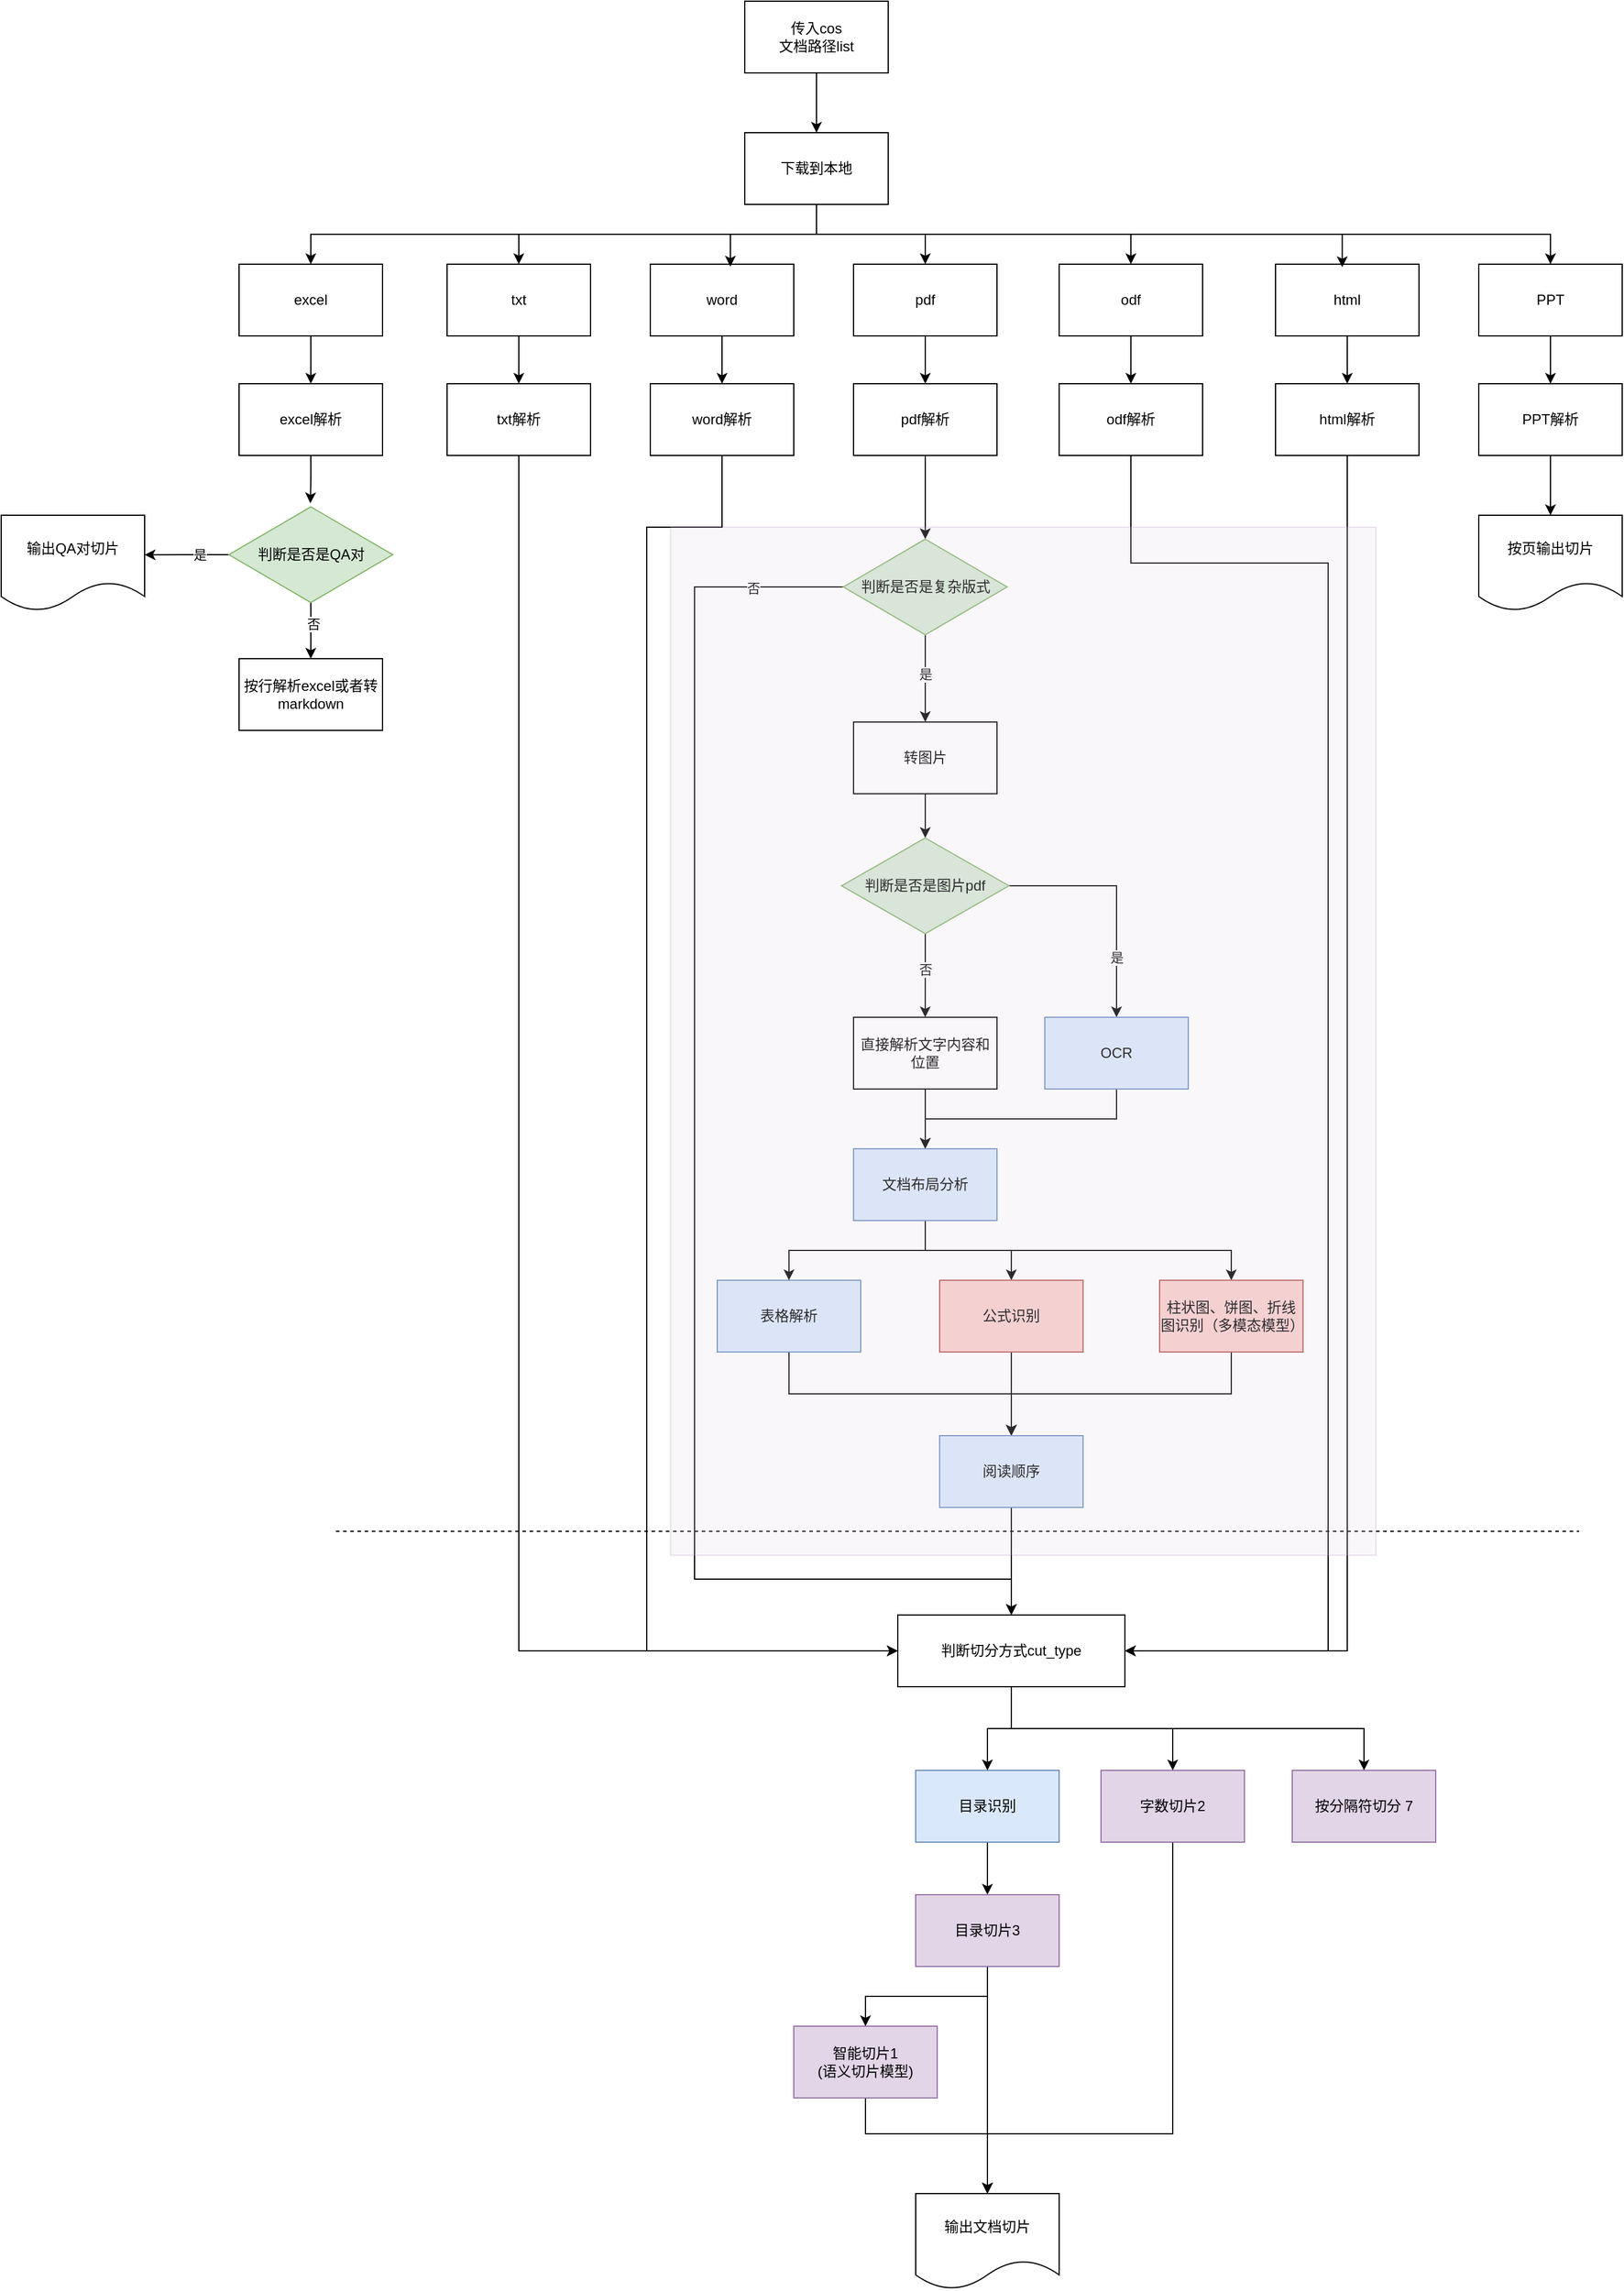 <mxfile version="24.6.4" type="github">
  <diagram name="Page-1" id="-htA71h1Tr96a3cRQhLy">
    <mxGraphModel dx="2000" dy="1163" grid="1" gridSize="10" guides="1" tooltips="1" connect="1" arrows="1" fold="1" page="1" pageScale="1" pageWidth="1600" pageHeight="2200" math="0" shadow="0">
      <root>
        <mxCell id="0" />
        <mxCell id="1" parent="0" />
        <mxCell id="Ge70wmvIFARKNY7NQ5G--3" style="edgeStyle=orthogonalEdgeStyle;rounded=0;orthogonalLoop=1;jettySize=auto;html=1;exitX=0.5;exitY=1;exitDx=0;exitDy=0;entryX=0.5;entryY=0;entryDx=0;entryDy=0;" parent="1" source="Ge70wmvIFARKNY7NQ5G--1" target="Ge70wmvIFARKNY7NQ5G--2" edge="1">
          <mxGeometry relative="1" as="geometry" />
        </mxCell>
        <mxCell id="Ge70wmvIFARKNY7NQ5G--1" value="传入cos&lt;div&gt;文档路径list&lt;/div&gt;" style="rounded=0;whiteSpace=wrap;html=1;" parent="1" vertex="1">
          <mxGeometry x="782" y="40" width="120" height="60" as="geometry" />
        </mxCell>
        <mxCell id="Ge70wmvIFARKNY7NQ5G--8" style="edgeStyle=orthogonalEdgeStyle;rounded=0;orthogonalLoop=1;jettySize=auto;html=1;exitX=0.5;exitY=1;exitDx=0;exitDy=0;entryX=0.5;entryY=0;entryDx=0;entryDy=0;" parent="1" source="Ge70wmvIFARKNY7NQ5G--2" target="Ge70wmvIFARKNY7NQ5G--6" edge="1">
          <mxGeometry relative="1" as="geometry" />
        </mxCell>
        <mxCell id="Ge70wmvIFARKNY7NQ5G--10" style="edgeStyle=orthogonalEdgeStyle;rounded=0;orthogonalLoop=1;jettySize=auto;html=1;exitX=0.5;exitY=1;exitDx=0;exitDy=0;entryX=0.5;entryY=0;entryDx=0;entryDy=0;" parent="1" source="Ge70wmvIFARKNY7NQ5G--2" target="Ge70wmvIFARKNY7NQ5G--4" edge="1">
          <mxGeometry relative="1" as="geometry" />
        </mxCell>
        <mxCell id="Ge70wmvIFARKNY7NQ5G--16" style="edgeStyle=orthogonalEdgeStyle;rounded=0;orthogonalLoop=1;jettySize=auto;html=1;exitX=0.5;exitY=1;exitDx=0;exitDy=0;entryX=0.5;entryY=0;entryDx=0;entryDy=0;" parent="1" source="Ge70wmvIFARKNY7NQ5G--2" target="Ge70wmvIFARKNY7NQ5G--15" edge="1">
          <mxGeometry relative="1" as="geometry" />
        </mxCell>
        <mxCell id="Ge70wmvIFARKNY7NQ5G--50" style="edgeStyle=orthogonalEdgeStyle;rounded=0;orthogonalLoop=1;jettySize=auto;html=1;exitX=0.5;exitY=1;exitDx=0;exitDy=0;" parent="1" source="Ge70wmvIFARKNY7NQ5G--2" target="Ge70wmvIFARKNY7NQ5G--49" edge="1">
          <mxGeometry relative="1" as="geometry" />
        </mxCell>
        <mxCell id="sv4jQ8neMDPuU1nfps9p-3" style="edgeStyle=orthogonalEdgeStyle;rounded=0;orthogonalLoop=1;jettySize=auto;html=1;exitX=0.5;exitY=1;exitDx=0;exitDy=0;entryX=0.5;entryY=0;entryDx=0;entryDy=0;" parent="1" source="Ge70wmvIFARKNY7NQ5G--2" target="sv4jQ8neMDPuU1nfps9p-2" edge="1">
          <mxGeometry relative="1" as="geometry" />
        </mxCell>
        <mxCell id="Ge70wmvIFARKNY7NQ5G--2" value="下载到本地" style="rounded=0;whiteSpace=wrap;html=1;" parent="1" vertex="1">
          <mxGeometry x="782" y="150" width="120" height="60" as="geometry" />
        </mxCell>
        <mxCell id="Ge70wmvIFARKNY7NQ5G--77" style="edgeStyle=orthogonalEdgeStyle;rounded=0;orthogonalLoop=1;jettySize=auto;html=1;exitX=0.5;exitY=1;exitDx=0;exitDy=0;entryX=0.5;entryY=0;entryDx=0;entryDy=0;" parent="1" source="Ge70wmvIFARKNY7NQ5G--4" target="Ge70wmvIFARKNY7NQ5G--76" edge="1">
          <mxGeometry relative="1" as="geometry" />
        </mxCell>
        <mxCell id="Ge70wmvIFARKNY7NQ5G--4" value="txt" style="rounded=0;whiteSpace=wrap;html=1;" parent="1" vertex="1">
          <mxGeometry x="533" y="260" width="120" height="60" as="geometry" />
        </mxCell>
        <mxCell id="Ge70wmvIFARKNY7NQ5G--75" style="edgeStyle=orthogonalEdgeStyle;rounded=0;orthogonalLoop=1;jettySize=auto;html=1;exitX=0.5;exitY=1;exitDx=0;exitDy=0;entryX=0.5;entryY=0;entryDx=0;entryDy=0;" parent="1" source="Ge70wmvIFARKNY7NQ5G--5" target="Ge70wmvIFARKNY7NQ5G--74" edge="1">
          <mxGeometry relative="1" as="geometry" />
        </mxCell>
        <mxCell id="Ge70wmvIFARKNY7NQ5G--5" value="word" style="rounded=0;whiteSpace=wrap;html=1;" parent="1" vertex="1">
          <mxGeometry x="703" y="260" width="120" height="60" as="geometry" />
        </mxCell>
        <mxCell id="ap57k_aDqnlWDVh_8-9U-10" style="edgeStyle=orthogonalEdgeStyle;rounded=0;orthogonalLoop=1;jettySize=auto;html=1;exitX=0.5;exitY=1;exitDx=0;exitDy=0;entryX=0.5;entryY=0;entryDx=0;entryDy=0;" parent="1" source="Ge70wmvIFARKNY7NQ5G--6" target="ap57k_aDqnlWDVh_8-9U-9" edge="1">
          <mxGeometry relative="1" as="geometry" />
        </mxCell>
        <mxCell id="Ge70wmvIFARKNY7NQ5G--6" value="pdf" style="rounded=0;whiteSpace=wrap;html=1;" parent="1" vertex="1">
          <mxGeometry x="873" y="260" width="120" height="60" as="geometry" />
        </mxCell>
        <mxCell id="Ge70wmvIFARKNY7NQ5G--72" style="edgeStyle=orthogonalEdgeStyle;rounded=0;orthogonalLoop=1;jettySize=auto;html=1;exitX=0.5;exitY=1;exitDx=0;exitDy=0;" parent="1" source="Ge70wmvIFARKNY7NQ5G--7" target="Ge70wmvIFARKNY7NQ5G--59" edge="1">
          <mxGeometry relative="1" as="geometry" />
        </mxCell>
        <mxCell id="Ge70wmvIFARKNY7NQ5G--7" value="html" style="rounded=0;whiteSpace=wrap;html=1;" parent="1" vertex="1">
          <mxGeometry x="1226" y="260" width="120" height="60" as="geometry" />
        </mxCell>
        <mxCell id="Ge70wmvIFARKNY7NQ5G--9" style="edgeStyle=orthogonalEdgeStyle;rounded=0;orthogonalLoop=1;jettySize=auto;html=1;exitX=0.5;exitY=1;exitDx=0;exitDy=0;entryX=0.558;entryY=0.033;entryDx=0;entryDy=0;entryPerimeter=0;" parent="1" source="Ge70wmvIFARKNY7NQ5G--2" target="Ge70wmvIFARKNY7NQ5G--5" edge="1">
          <mxGeometry relative="1" as="geometry" />
        </mxCell>
        <mxCell id="Ge70wmvIFARKNY7NQ5G--14" style="edgeStyle=orthogonalEdgeStyle;rounded=0;orthogonalLoop=1;jettySize=auto;html=1;exitX=0.5;exitY=1;exitDx=0;exitDy=0;entryX=0.465;entryY=0.041;entryDx=0;entryDy=0;entryPerimeter=0;" parent="1" source="Ge70wmvIFARKNY7NQ5G--2" target="Ge70wmvIFARKNY7NQ5G--7" edge="1">
          <mxGeometry relative="1" as="geometry" />
        </mxCell>
        <mxCell id="Ge70wmvIFARKNY7NQ5G--73" style="edgeStyle=orthogonalEdgeStyle;rounded=0;orthogonalLoop=1;jettySize=auto;html=1;exitX=0.5;exitY=1;exitDx=0;exitDy=0;entryX=0.5;entryY=0;entryDx=0;entryDy=0;" parent="1" source="Ge70wmvIFARKNY7NQ5G--15" target="Ge70wmvIFARKNY7NQ5G--60" edge="1">
          <mxGeometry relative="1" as="geometry" />
        </mxCell>
        <mxCell id="Ge70wmvIFARKNY7NQ5G--15" value="PPT" style="rounded=0;whiteSpace=wrap;html=1;" parent="1" vertex="1">
          <mxGeometry x="1396" y="260" width="120" height="60" as="geometry" />
        </mxCell>
        <mxCell id="Ge70wmvIFARKNY7NQ5G--81" style="edgeStyle=orthogonalEdgeStyle;rounded=0;orthogonalLoop=1;jettySize=auto;html=1;exitX=0.5;exitY=1;exitDx=0;exitDy=0;entryX=0.5;entryY=0;entryDx=0;entryDy=0;" parent="1" source="Ge70wmvIFARKNY7NQ5G--22" target="Ge70wmvIFARKNY7NQ5G--78" edge="1">
          <mxGeometry relative="1" as="geometry" />
        </mxCell>
        <mxCell id="Ge70wmvIFARKNY7NQ5G--22" value="表格解析" style="rounded=0;whiteSpace=wrap;html=1;fillColor=#dae8fc;strokeColor=#6c8ebf;" parent="1" vertex="1">
          <mxGeometry x="759" y="1110" width="120" height="60" as="geometry" />
        </mxCell>
        <mxCell id="Ge70wmvIFARKNY7NQ5G--36" style="edgeStyle=orthogonalEdgeStyle;rounded=0;orthogonalLoop=1;jettySize=auto;html=1;exitX=0.5;exitY=1;exitDx=0;exitDy=0;entryX=0.5;entryY=0;entryDx=0;entryDy=0;" parent="1" source="Ge70wmvIFARKNY7NQ5G--24" target="Ge70wmvIFARKNY7NQ5G--35" edge="1">
          <mxGeometry relative="1" as="geometry" />
        </mxCell>
        <mxCell id="Ge70wmvIFARKNY7NQ5G--24" value="转图片" style="rounded=0;whiteSpace=wrap;html=1;" parent="1" vertex="1">
          <mxGeometry x="873" y="643" width="120" height="60" as="geometry" />
        </mxCell>
        <mxCell id="Ge70wmvIFARKNY7NQ5G--40" style="edgeStyle=orthogonalEdgeStyle;rounded=0;orthogonalLoop=1;jettySize=auto;html=1;exitX=1;exitY=0.5;exitDx=0;exitDy=0;" parent="1" source="Ge70wmvIFARKNY7NQ5G--35" target="Ge70wmvIFARKNY7NQ5G--39" edge="1">
          <mxGeometry relative="1" as="geometry" />
        </mxCell>
        <mxCell id="Ge70wmvIFARKNY7NQ5G--41" value="是" style="edgeLabel;html=1;align=center;verticalAlign=middle;resizable=0;points=[];" parent="Ge70wmvIFARKNY7NQ5G--40" vertex="1" connectable="0">
          <mxGeometry x="-0.051" relative="1" as="geometry">
            <mxPoint y="55" as="offset" />
          </mxGeometry>
        </mxCell>
        <mxCell id="Ge70wmvIFARKNY7NQ5G--42" style="edgeStyle=orthogonalEdgeStyle;rounded=0;orthogonalLoop=1;jettySize=auto;html=1;exitX=0.5;exitY=1;exitDx=0;exitDy=0;" parent="1" source="Ge70wmvIFARKNY7NQ5G--35" edge="1">
          <mxGeometry relative="1" as="geometry">
            <mxPoint x="932.966" y="890" as="targetPoint" />
          </mxGeometry>
        </mxCell>
        <mxCell id="Ge70wmvIFARKNY7NQ5G--44" value="否" style="edgeLabel;html=1;align=center;verticalAlign=middle;resizable=0;points=[];" parent="Ge70wmvIFARKNY7NQ5G--42" vertex="1" connectable="0">
          <mxGeometry x="-0.225" y="2" relative="1" as="geometry">
            <mxPoint x="-2" y="2" as="offset" />
          </mxGeometry>
        </mxCell>
        <mxCell id="Ge70wmvIFARKNY7NQ5G--35" value="判断是否是图片pdf" style="rhombus;whiteSpace=wrap;html=1;fillColor=#d5e8d4;strokeColor=#82b366;" parent="1" vertex="1">
          <mxGeometry x="863" y="740" width="140" height="80" as="geometry" />
        </mxCell>
        <mxCell id="Ge70wmvIFARKNY7NQ5G--47" style="edgeStyle=orthogonalEdgeStyle;rounded=0;orthogonalLoop=1;jettySize=auto;html=1;exitX=0.5;exitY=1;exitDx=0;exitDy=0;entryX=0.5;entryY=0;entryDx=0;entryDy=0;" parent="1" source="Ge70wmvIFARKNY7NQ5G--39" target="Ge70wmvIFARKNY7NQ5G--45" edge="1">
          <mxGeometry relative="1" as="geometry" />
        </mxCell>
        <mxCell id="Ge70wmvIFARKNY7NQ5G--39" value="OCR" style="rounded=0;whiteSpace=wrap;html=1;fillColor=#dae8fc;strokeColor=#6c8ebf;" parent="1" vertex="1">
          <mxGeometry x="1033" y="890" width="120" height="60" as="geometry" />
        </mxCell>
        <mxCell id="Ge70wmvIFARKNY7NQ5G--46" style="edgeStyle=orthogonalEdgeStyle;rounded=0;orthogonalLoop=1;jettySize=auto;html=1;exitX=0.5;exitY=1;exitDx=0;exitDy=0;" parent="1" source="Ge70wmvIFARKNY7NQ5G--43" target="Ge70wmvIFARKNY7NQ5G--45" edge="1">
          <mxGeometry relative="1" as="geometry" />
        </mxCell>
        <mxCell id="Ge70wmvIFARKNY7NQ5G--43" value="直接解析文字内容和位置" style="rounded=0;whiteSpace=wrap;html=1;" parent="1" vertex="1">
          <mxGeometry x="873" y="890" width="120" height="60" as="geometry" />
        </mxCell>
        <mxCell id="Ge70wmvIFARKNY7NQ5G--48" style="edgeStyle=orthogonalEdgeStyle;rounded=0;orthogonalLoop=1;jettySize=auto;html=1;exitX=0.5;exitY=1;exitDx=0;exitDy=0;entryX=0.5;entryY=0;entryDx=0;entryDy=0;" parent="1" source="Ge70wmvIFARKNY7NQ5G--45" target="Ge70wmvIFARKNY7NQ5G--22" edge="1">
          <mxGeometry relative="1" as="geometry" />
        </mxCell>
        <mxCell id="Ge70wmvIFARKNY7NQ5G--52" style="edgeStyle=orthogonalEdgeStyle;rounded=0;orthogonalLoop=1;jettySize=auto;html=1;exitX=0.5;exitY=1;exitDx=0;exitDy=0;entryX=0.5;entryY=0;entryDx=0;entryDy=0;" parent="1" source="Ge70wmvIFARKNY7NQ5G--45" target="Ge70wmvIFARKNY7NQ5G--51" edge="1">
          <mxGeometry relative="1" as="geometry" />
        </mxCell>
        <mxCell id="Ge70wmvIFARKNY7NQ5G--54" style="edgeStyle=orthogonalEdgeStyle;rounded=0;orthogonalLoop=1;jettySize=auto;html=1;exitX=0.5;exitY=1;exitDx=0;exitDy=0;entryX=0.5;entryY=0;entryDx=0;entryDy=0;" parent="1" source="Ge70wmvIFARKNY7NQ5G--45" target="Ge70wmvIFARKNY7NQ5G--53" edge="1">
          <mxGeometry relative="1" as="geometry" />
        </mxCell>
        <mxCell id="Ge70wmvIFARKNY7NQ5G--45" value="文档布局分析" style="rounded=0;whiteSpace=wrap;html=1;fillColor=#dae8fc;strokeColor=#6c8ebf;" parent="1" vertex="1">
          <mxGeometry x="873" y="1000" width="120" height="60" as="geometry" />
        </mxCell>
        <mxCell id="Ge70wmvIFARKNY7NQ5G--65" style="edgeStyle=orthogonalEdgeStyle;rounded=0;orthogonalLoop=1;jettySize=auto;html=1;exitX=0.5;exitY=1;exitDx=0;exitDy=0;entryX=0.5;entryY=0;entryDx=0;entryDy=0;" parent="1" source="Ge70wmvIFARKNY7NQ5G--49" target="Ge70wmvIFARKNY7NQ5G--63" edge="1">
          <mxGeometry relative="1" as="geometry" />
        </mxCell>
        <mxCell id="Ge70wmvIFARKNY7NQ5G--49" value="excel" style="rounded=0;whiteSpace=wrap;html=1;" parent="1" vertex="1">
          <mxGeometry x="359" y="260" width="120" height="60" as="geometry" />
        </mxCell>
        <mxCell id="Ge70wmvIFARKNY7NQ5G--80" style="edgeStyle=orthogonalEdgeStyle;rounded=0;orthogonalLoop=1;jettySize=auto;html=1;exitX=0.5;exitY=1;exitDx=0;exitDy=0;entryX=0.5;entryY=0;entryDx=0;entryDy=0;" parent="1" source="Ge70wmvIFARKNY7NQ5G--51" target="Ge70wmvIFARKNY7NQ5G--78" edge="1">
          <mxGeometry relative="1" as="geometry" />
        </mxCell>
        <mxCell id="Ge70wmvIFARKNY7NQ5G--51" value="公式识别" style="rounded=0;whiteSpace=wrap;html=1;fillColor=#f8cecc;strokeColor=#b85450;" parent="1" vertex="1">
          <mxGeometry x="945" y="1110" width="120" height="60" as="geometry" />
        </mxCell>
        <mxCell id="Ge70wmvIFARKNY7NQ5G--82" style="edgeStyle=orthogonalEdgeStyle;rounded=0;orthogonalLoop=1;jettySize=auto;html=1;exitX=0.5;exitY=1;exitDx=0;exitDy=0;entryX=0.5;entryY=0;entryDx=0;entryDy=0;" parent="1" source="Ge70wmvIFARKNY7NQ5G--53" target="Ge70wmvIFARKNY7NQ5G--78" edge="1">
          <mxGeometry relative="1" as="geometry" />
        </mxCell>
        <mxCell id="Ge70wmvIFARKNY7NQ5G--53" value="柱状图、饼图、折线图识别（多模态模型）" style="rounded=0;whiteSpace=wrap;html=1;fillColor=#f8cecc;strokeColor=#b85450;" parent="1" vertex="1">
          <mxGeometry x="1129" y="1110" width="120" height="60" as="geometry" />
        </mxCell>
        <mxCell id="Ge70wmvIFARKNY7NQ5G--62" style="edgeStyle=orthogonalEdgeStyle;rounded=0;orthogonalLoop=1;jettySize=auto;html=1;exitX=0;exitY=0.5;exitDx=0;exitDy=0;" parent="1" source="Ge70wmvIFARKNY7NQ5G--57" edge="1">
          <mxGeometry relative="1" as="geometry">
            <mxPoint x="280" y="503.105" as="targetPoint" />
          </mxGeometry>
        </mxCell>
        <mxCell id="Ge70wmvIFARKNY7NQ5G--66" value="是" style="edgeLabel;html=1;align=center;verticalAlign=middle;resizable=0;points=[];" parent="Ge70wmvIFARKNY7NQ5G--62" vertex="1" connectable="0">
          <mxGeometry x="-0.31" relative="1" as="geometry">
            <mxPoint as="offset" />
          </mxGeometry>
        </mxCell>
        <mxCell id="ap57k_aDqnlWDVh_8-9U-3" style="edgeStyle=orthogonalEdgeStyle;rounded=0;orthogonalLoop=1;jettySize=auto;html=1;exitX=0.5;exitY=1;exitDx=0;exitDy=0;entryX=0.5;entryY=0;entryDx=0;entryDy=0;" parent="1" source="Ge70wmvIFARKNY7NQ5G--57" target="ap57k_aDqnlWDVh_8-9U-2" edge="1">
          <mxGeometry relative="1" as="geometry" />
        </mxCell>
        <mxCell id="ap57k_aDqnlWDVh_8-9U-4" value="否" style="edgeLabel;html=1;align=center;verticalAlign=middle;resizable=0;points=[];" parent="ap57k_aDqnlWDVh_8-9U-3" vertex="1" connectable="0">
          <mxGeometry x="-0.251" y="2" relative="1" as="geometry">
            <mxPoint as="offset" />
          </mxGeometry>
        </mxCell>
        <mxCell id="Ge70wmvIFARKNY7NQ5G--57" value="判断是否是QA对" style="rhombus;whiteSpace=wrap;html=1;fillColor=#d5e8d4;strokeColor=#82b366;" parent="1" vertex="1">
          <mxGeometry x="350.5" y="463" width="137" height="80" as="geometry" />
        </mxCell>
        <mxCell id="vYcKDnQuyrOqiumXNDQ5-4" style="edgeStyle=orthogonalEdgeStyle;rounded=0;orthogonalLoop=1;jettySize=auto;html=1;exitX=0.5;exitY=1;exitDx=0;exitDy=0;entryX=1;entryY=0.5;entryDx=0;entryDy=0;" parent="1" source="Ge70wmvIFARKNY7NQ5G--59" target="vYcKDnQuyrOqiumXNDQ5-1" edge="1">
          <mxGeometry relative="1" as="geometry">
            <Array as="points">
              <mxPoint x="1286" y="1420" />
            </Array>
          </mxGeometry>
        </mxCell>
        <mxCell id="Ge70wmvIFARKNY7NQ5G--59" value="html解析" style="rounded=0;whiteSpace=wrap;html=1;" parent="1" vertex="1">
          <mxGeometry x="1226" y="360" width="120" height="60" as="geometry" />
        </mxCell>
        <mxCell id="vYcKDnQuyrOqiumXNDQ5-18" style="edgeStyle=orthogonalEdgeStyle;rounded=0;orthogonalLoop=1;jettySize=auto;html=1;exitX=0.5;exitY=1;exitDx=0;exitDy=0;entryX=0.5;entryY=0;entryDx=0;entryDy=0;" parent="1" source="Ge70wmvIFARKNY7NQ5G--60" target="vYcKDnQuyrOqiumXNDQ5-17" edge="1">
          <mxGeometry relative="1" as="geometry" />
        </mxCell>
        <mxCell id="Ge70wmvIFARKNY7NQ5G--60" value="PPT解析" style="rounded=0;whiteSpace=wrap;html=1;" parent="1" vertex="1">
          <mxGeometry x="1396" y="360" width="120" height="60" as="geometry" />
        </mxCell>
        <mxCell id="Ge70wmvIFARKNY7NQ5G--64" style="edgeStyle=orthogonalEdgeStyle;rounded=0;orthogonalLoop=1;jettySize=auto;html=1;exitX=0.5;exitY=1;exitDx=0;exitDy=0;" parent="1" source="Ge70wmvIFARKNY7NQ5G--63" edge="1">
          <mxGeometry relative="1" as="geometry">
            <mxPoint x="418.632" y="460" as="targetPoint" />
          </mxGeometry>
        </mxCell>
        <mxCell id="Ge70wmvIFARKNY7NQ5G--63" value="excel解析" style="rounded=0;whiteSpace=wrap;html=1;" parent="1" vertex="1">
          <mxGeometry x="359" y="360" width="120" height="60" as="geometry" />
        </mxCell>
        <mxCell id="Ge70wmvIFARKNY7NQ5G--67" value="输出QA对切片" style="shape=document;whiteSpace=wrap;html=1;boundedLbl=1;" parent="1" vertex="1">
          <mxGeometry x="160" y="470" width="120" height="80" as="geometry" />
        </mxCell>
        <mxCell id="vYcKDnQuyrOqiumXNDQ5-19" style="edgeStyle=orthogonalEdgeStyle;rounded=0;orthogonalLoop=1;jettySize=auto;html=1;exitX=0.5;exitY=1;exitDx=0;exitDy=0;entryX=0;entryY=0.5;entryDx=0;entryDy=0;" parent="1" source="Ge70wmvIFARKNY7NQ5G--74" target="vYcKDnQuyrOqiumXNDQ5-1" edge="1">
          <mxGeometry relative="1" as="geometry">
            <Array as="points">
              <mxPoint x="763" y="480" />
              <mxPoint x="700" y="480" />
              <mxPoint x="700" y="1420" />
            </Array>
          </mxGeometry>
        </mxCell>
        <mxCell id="Ge70wmvIFARKNY7NQ5G--74" value="word解析" style="rounded=0;whiteSpace=wrap;html=1;" parent="1" vertex="1">
          <mxGeometry x="703" y="360" width="120" height="60" as="geometry" />
        </mxCell>
        <mxCell id="vYcKDnQuyrOqiumXNDQ5-3" style="edgeStyle=orthogonalEdgeStyle;rounded=0;orthogonalLoop=1;jettySize=auto;html=1;exitX=0.5;exitY=1;exitDx=0;exitDy=0;entryX=0;entryY=0.5;entryDx=0;entryDy=0;" parent="1" source="Ge70wmvIFARKNY7NQ5G--76" target="vYcKDnQuyrOqiumXNDQ5-1" edge="1">
          <mxGeometry relative="1" as="geometry" />
        </mxCell>
        <mxCell id="Ge70wmvIFARKNY7NQ5G--76" value="txt解析" style="rounded=0;whiteSpace=wrap;html=1;" parent="1" vertex="1">
          <mxGeometry x="533" y="360" width="120" height="60" as="geometry" />
        </mxCell>
        <mxCell id="vYcKDnQuyrOqiumXNDQ5-15" style="edgeStyle=orthogonalEdgeStyle;rounded=0;orthogonalLoop=1;jettySize=auto;html=1;exitX=0.5;exitY=1;exitDx=0;exitDy=0;entryX=0.5;entryY=0;entryDx=0;entryDy=0;" parent="1" source="Ge70wmvIFARKNY7NQ5G--78" target="vYcKDnQuyrOqiumXNDQ5-1" edge="1">
          <mxGeometry relative="1" as="geometry" />
        </mxCell>
        <mxCell id="Ge70wmvIFARKNY7NQ5G--78" value="阅读顺序" style="rounded=0;whiteSpace=wrap;html=1;fillColor=#dae8fc;strokeColor=#6c8ebf;" parent="1" vertex="1">
          <mxGeometry x="945" y="1240" width="120" height="60" as="geometry" />
        </mxCell>
        <mxCell id="Ed-SQ-rJw5sSF_kBK3eb-5" style="edgeStyle=orthogonalEdgeStyle;rounded=0;orthogonalLoop=1;jettySize=auto;html=1;exitX=0.5;exitY=1;exitDx=0;exitDy=0;entryX=0.5;entryY=0;entryDx=0;entryDy=0;" parent="1" source="bkaWk2kcNXf5rJIzgJEL-1" target="Ed-SQ-rJw5sSF_kBK3eb-3" edge="1">
          <mxGeometry relative="1" as="geometry" />
        </mxCell>
        <mxCell id="bkaWk2kcNXf5rJIzgJEL-1" value="目录识别" style="rounded=0;whiteSpace=wrap;html=1;fillColor=#dae8fc;strokeColor=#6c8ebf;" parent="1" vertex="1">
          <mxGeometry x="925" y="1520" width="120" height="60" as="geometry" />
        </mxCell>
        <mxCell id="vYcKDnQuyrOqiumXNDQ5-13" style="edgeStyle=orthogonalEdgeStyle;rounded=0;orthogonalLoop=1;jettySize=auto;html=1;exitX=0.5;exitY=1;exitDx=0;exitDy=0;entryX=0.5;entryY=0;entryDx=0;entryDy=0;" parent="1" source="Ed-SQ-rJw5sSF_kBK3eb-1" target="oZNvyWcUuNIZvkObHdWT-1" edge="1">
          <mxGeometry relative="1" as="geometry">
            <Array as="points">
              <mxPoint x="883" y="1824" />
              <mxPoint x="985" y="1824" />
            </Array>
          </mxGeometry>
        </mxCell>
        <mxCell id="Ed-SQ-rJw5sSF_kBK3eb-1" value="智能切片1&lt;div&gt;(语义切片模型)&lt;/div&gt;" style="rounded=0;whiteSpace=wrap;html=1;fillColor=#e1d5e7;strokeColor=#9673a6;" parent="1" vertex="1">
          <mxGeometry x="823" y="1734" width="120" height="60" as="geometry" />
        </mxCell>
        <mxCell id="vYcKDnQuyrOqiumXNDQ5-10" style="edgeStyle=orthogonalEdgeStyle;rounded=0;orthogonalLoop=1;jettySize=auto;html=1;exitX=0.5;exitY=1;exitDx=0;exitDy=0;entryX=0.5;entryY=0;entryDx=0;entryDy=0;" parent="1" source="Ed-SQ-rJw5sSF_kBK3eb-3" target="Ed-SQ-rJw5sSF_kBK3eb-1" edge="1">
          <mxGeometry relative="1" as="geometry" />
        </mxCell>
        <mxCell id="vYcKDnQuyrOqiumXNDQ5-12" style="edgeStyle=orthogonalEdgeStyle;rounded=0;orthogonalLoop=1;jettySize=auto;html=1;exitX=0.5;exitY=1;exitDx=0;exitDy=0;entryX=0.5;entryY=0;entryDx=0;entryDy=0;" parent="1" source="Ed-SQ-rJw5sSF_kBK3eb-3" target="oZNvyWcUuNIZvkObHdWT-1" edge="1">
          <mxGeometry relative="1" as="geometry" />
        </mxCell>
        <mxCell id="Ed-SQ-rJw5sSF_kBK3eb-3" value="目录切片3" style="rounded=0;whiteSpace=wrap;html=1;fillColor=#e1d5e7;strokeColor=#9673a6;" parent="1" vertex="1">
          <mxGeometry x="925" y="1624" width="120" height="60" as="geometry" />
        </mxCell>
        <mxCell id="oZNvyWcUuNIZvkObHdWT-7" style="edgeStyle=orthogonalEdgeStyle;rounded=0;orthogonalLoop=1;jettySize=auto;html=1;exitX=0.5;exitY=1;exitDx=0;exitDy=0;entryX=0.5;entryY=0;entryDx=0;entryDy=0;" parent="1" source="Ed-SQ-rJw5sSF_kBK3eb-4" target="oZNvyWcUuNIZvkObHdWT-1" edge="1">
          <mxGeometry relative="1" as="geometry">
            <Array as="points">
              <mxPoint x="1140" y="1824" />
              <mxPoint x="985" y="1824" />
            </Array>
          </mxGeometry>
        </mxCell>
        <mxCell id="Ed-SQ-rJw5sSF_kBK3eb-4" value="字数切片2" style="rounded=0;whiteSpace=wrap;html=1;fillColor=#e1d5e7;strokeColor=#9673a6;" parent="1" vertex="1">
          <mxGeometry x="1080" y="1520" width="120" height="60" as="geometry" />
        </mxCell>
        <mxCell id="oZNvyWcUuNIZvkObHdWT-1" value="输出文档切片" style="shape=document;whiteSpace=wrap;html=1;boundedLbl=1;" parent="1" vertex="1">
          <mxGeometry x="925" y="1874" width="120" height="80" as="geometry" />
        </mxCell>
        <mxCell id="ap57k_aDqnlWDVh_8-9U-2" value="按行解析excel或者转markdown" style="rounded=0;whiteSpace=wrap;html=1;" parent="1" vertex="1">
          <mxGeometry x="359" y="590" width="120" height="60" as="geometry" />
        </mxCell>
        <mxCell id="ap57k_aDqnlWDVh_8-9U-6" value="" style="endArrow=none;dashed=1;html=1;rounded=0;" parent="1" edge="1">
          <mxGeometry width="50" height="50" relative="1" as="geometry">
            <mxPoint x="440" y="1320" as="sourcePoint" />
            <mxPoint x="1480" y="1320" as="targetPoint" />
          </mxGeometry>
        </mxCell>
        <mxCell id="ap57k_aDqnlWDVh_8-9U-19" style="edgeStyle=orthogonalEdgeStyle;rounded=0;orthogonalLoop=1;jettySize=auto;html=1;exitX=0.5;exitY=1;exitDx=0;exitDy=0;entryX=0.5;entryY=0;entryDx=0;entryDy=0;" parent="1" source="ap57k_aDqnlWDVh_8-9U-9" target="ap57k_aDqnlWDVh_8-9U-11" edge="1">
          <mxGeometry relative="1" as="geometry" />
        </mxCell>
        <mxCell id="ap57k_aDqnlWDVh_8-9U-9" value="pdf解析" style="rounded=0;whiteSpace=wrap;html=1;" parent="1" vertex="1">
          <mxGeometry x="873" y="360" width="120" height="60" as="geometry" />
        </mxCell>
        <mxCell id="ap57k_aDqnlWDVh_8-9U-12" style="edgeStyle=orthogonalEdgeStyle;rounded=0;orthogonalLoop=1;jettySize=auto;html=1;exitX=0;exitY=0.5;exitDx=0;exitDy=0;entryX=0.5;entryY=0;entryDx=0;entryDy=0;" parent="1" source="ap57k_aDqnlWDVh_8-9U-11" target="vYcKDnQuyrOqiumXNDQ5-1" edge="1">
          <mxGeometry relative="1" as="geometry">
            <mxPoint x="863" y="520" as="sourcePoint" />
            <mxPoint x="933" y="1360" as="targetPoint" />
            <Array as="points">
              <mxPoint x="740" y="530" />
              <mxPoint x="740" y="1360" />
              <mxPoint x="1005" y="1360" />
            </Array>
          </mxGeometry>
        </mxCell>
        <mxCell id="ap57k_aDqnlWDVh_8-9U-17" value="否" style="edgeLabel;html=1;align=center;verticalAlign=middle;resizable=0;points=[];" parent="ap57k_aDqnlWDVh_8-9U-12" vertex="1" connectable="0">
          <mxGeometry x="-0.878" y="1" relative="1" as="geometry">
            <mxPoint as="offset" />
          </mxGeometry>
        </mxCell>
        <mxCell id="ap57k_aDqnlWDVh_8-9U-18" style="edgeStyle=orthogonalEdgeStyle;rounded=0;orthogonalLoop=1;jettySize=auto;html=1;exitX=0.5;exitY=1;exitDx=0;exitDy=0;entryX=0.5;entryY=0;entryDx=0;entryDy=0;" parent="1" source="ap57k_aDqnlWDVh_8-9U-11" target="Ge70wmvIFARKNY7NQ5G--24" edge="1">
          <mxGeometry relative="1" as="geometry" />
        </mxCell>
        <mxCell id="ap57k_aDqnlWDVh_8-9U-21" value="是" style="edgeLabel;html=1;align=center;verticalAlign=middle;resizable=0;points=[];" parent="ap57k_aDqnlWDVh_8-9U-18" vertex="1" connectable="0">
          <mxGeometry x="-0.11" relative="1" as="geometry">
            <mxPoint as="offset" />
          </mxGeometry>
        </mxCell>
        <mxCell id="ap57k_aDqnlWDVh_8-9U-11" value="判断是否是复杂版式" style="rhombus;whiteSpace=wrap;html=1;fillColor=#d5e8d4;strokeColor=#82b366;" parent="1" vertex="1">
          <mxGeometry x="864.5" y="490" width="137" height="80" as="geometry" />
        </mxCell>
        <mxCell id="vYcKDnQuyrOqiumXNDQ5-8" style="edgeStyle=orthogonalEdgeStyle;rounded=0;orthogonalLoop=1;jettySize=auto;html=1;exitX=0.5;exitY=1;exitDx=0;exitDy=0;entryX=0.5;entryY=0;entryDx=0;entryDy=0;" parent="1" source="vYcKDnQuyrOqiumXNDQ5-1" target="bkaWk2kcNXf5rJIzgJEL-1" edge="1">
          <mxGeometry relative="1" as="geometry" />
        </mxCell>
        <mxCell id="vYcKDnQuyrOqiumXNDQ5-9" style="edgeStyle=orthogonalEdgeStyle;rounded=0;orthogonalLoop=1;jettySize=auto;html=1;exitX=0.5;exitY=1;exitDx=0;exitDy=0;entryX=0.5;entryY=0;entryDx=0;entryDy=0;" parent="1" source="vYcKDnQuyrOqiumXNDQ5-1" target="Ed-SQ-rJw5sSF_kBK3eb-4" edge="1">
          <mxGeometry relative="1" as="geometry" />
        </mxCell>
        <mxCell id="3qthffvQLDSlE2BmSQZ0-2" style="edgeStyle=orthogonalEdgeStyle;rounded=0;orthogonalLoop=1;jettySize=auto;html=1;exitX=0.5;exitY=1;exitDx=0;exitDy=0;" parent="1" source="vYcKDnQuyrOqiumXNDQ5-1" target="3qthffvQLDSlE2BmSQZ0-1" edge="1">
          <mxGeometry relative="1" as="geometry" />
        </mxCell>
        <mxCell id="vYcKDnQuyrOqiumXNDQ5-1" value="判断切分方式cut_type" style="rounded=0;whiteSpace=wrap;html=1;" parent="1" vertex="1">
          <mxGeometry x="910" y="1390" width="190" height="60" as="geometry" />
        </mxCell>
        <mxCell id="vYcKDnQuyrOqiumXNDQ5-17" value="按页输出切片" style="shape=document;whiteSpace=wrap;html=1;boundedLbl=1;" parent="1" vertex="1">
          <mxGeometry x="1396" y="470" width="120" height="80" as="geometry" />
        </mxCell>
        <mxCell id="sv4jQ8neMDPuU1nfps9p-6" style="edgeStyle=orthogonalEdgeStyle;rounded=0;orthogonalLoop=1;jettySize=auto;html=1;exitX=0.5;exitY=1;exitDx=0;exitDy=0;entryX=0.5;entryY=0;entryDx=0;entryDy=0;" parent="1" source="sv4jQ8neMDPuU1nfps9p-2" target="sv4jQ8neMDPuU1nfps9p-5" edge="1">
          <mxGeometry relative="1" as="geometry" />
        </mxCell>
        <mxCell id="sv4jQ8neMDPuU1nfps9p-2" value="odf" style="rounded=0;whiteSpace=wrap;html=1;" parent="1" vertex="1">
          <mxGeometry x="1045" y="260" width="120" height="60" as="geometry" />
        </mxCell>
        <mxCell id="sv4jQ8neMDPuU1nfps9p-7" style="edgeStyle=orthogonalEdgeStyle;rounded=0;orthogonalLoop=1;jettySize=auto;html=1;exitX=0.5;exitY=1;exitDx=0;exitDy=0;entryX=1;entryY=0.5;entryDx=0;entryDy=0;" parent="1" source="sv4jQ8neMDPuU1nfps9p-5" target="vYcKDnQuyrOqiumXNDQ5-1" edge="1">
          <mxGeometry relative="1" as="geometry">
            <Array as="points">
              <mxPoint x="1105" y="510" />
              <mxPoint x="1270" y="510" />
              <mxPoint x="1270" y="1420" />
            </Array>
          </mxGeometry>
        </mxCell>
        <mxCell id="sv4jQ8neMDPuU1nfps9p-5" value="odf解析" style="rounded=0;whiteSpace=wrap;html=1;" parent="1" vertex="1">
          <mxGeometry x="1045" y="360" width="120" height="60" as="geometry" />
        </mxCell>
        <mxCell id="3qthffvQLDSlE2BmSQZ0-1" value="按分隔符切分 7" style="rounded=0;whiteSpace=wrap;html=1;fillColor=#e1d5e7;strokeColor=#9673a6;" parent="1" vertex="1">
          <mxGeometry x="1240" y="1520" width="120" height="60" as="geometry" />
        </mxCell>
        <mxCell id="rDuyCJbR5jNO6e2abJhx-1" value="" style="rounded=0;whiteSpace=wrap;html=1;opacity=20;fillColor=#e1d5e7;strokeColor=#9673a6;" vertex="1" parent="1">
          <mxGeometry x="720" y="480" width="590" height="860" as="geometry" />
        </mxCell>
      </root>
    </mxGraphModel>
  </diagram>
</mxfile>
